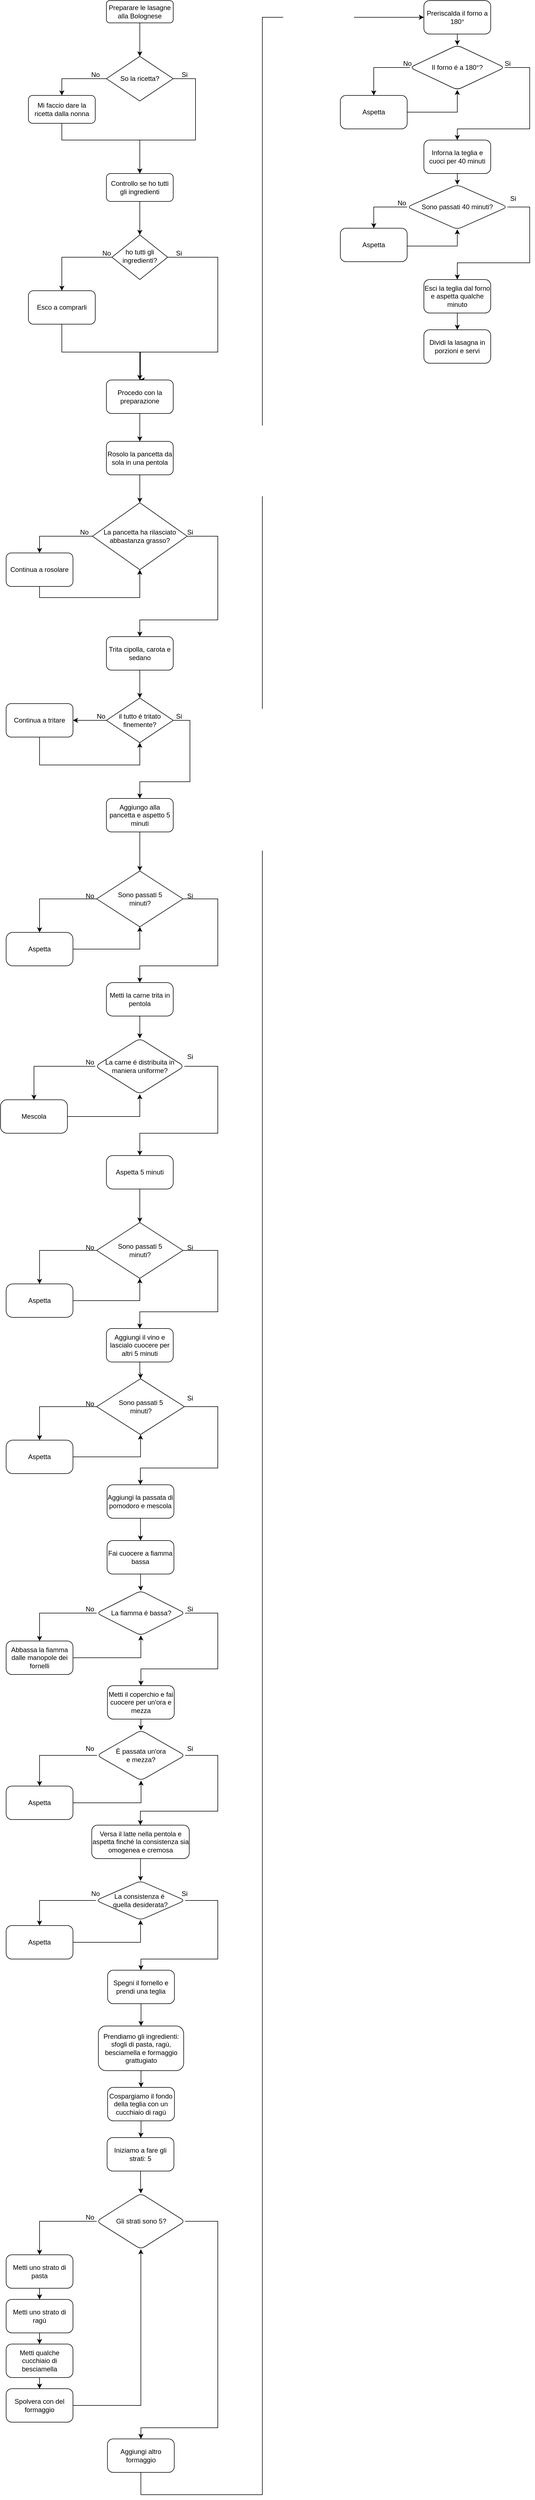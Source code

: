 <mxfile version="23.0.2" type="google">
  <diagram id="C5RBs43oDa-KdzZeNtuy" name="Page-1">
    <mxGraphModel grid="1" page="1" gridSize="10" guides="1" tooltips="1" connect="1" arrows="1" fold="1" pageScale="1" pageWidth="3300" pageHeight="4681" math="0" shadow="0">
      <root>
        <mxCell id="WIyWlLk6GJQsqaUBKTNV-0" />
        <mxCell id="WIyWlLk6GJQsqaUBKTNV-1" parent="WIyWlLk6GJQsqaUBKTNV-0" />
        <mxCell id="YfSJagei8CHhEesr05mw-6" style="edgeStyle=orthogonalEdgeStyle;rounded=0;orthogonalLoop=1;jettySize=auto;html=1;entryX=0.5;entryY=0;entryDx=0;entryDy=0;" edge="1" parent="WIyWlLk6GJQsqaUBKTNV-1" source="WIyWlLk6GJQsqaUBKTNV-3" target="YfSJagei8CHhEesr05mw-4">
          <mxGeometry relative="1" as="geometry" />
        </mxCell>
        <mxCell id="WIyWlLk6GJQsqaUBKTNV-3" value="Preparare le lasagne alla Bolognese" style="rounded=1;whiteSpace=wrap;html=1;fontSize=12;glass=0;strokeWidth=1;shadow=0;" vertex="1" parent="WIyWlLk6GJQsqaUBKTNV-1">
          <mxGeometry x="320" y="50" width="120" height="40" as="geometry" />
        </mxCell>
        <mxCell id="YfSJagei8CHhEesr05mw-16" style="edgeStyle=orthogonalEdgeStyle;rounded=0;orthogonalLoop=1;jettySize=auto;html=1;entryX=0.5;entryY=0;entryDx=0;entryDy=0;" edge="1" parent="WIyWlLk6GJQsqaUBKTNV-1" source="WIyWlLk6GJQsqaUBKTNV-6" target="YfSJagei8CHhEesr05mw-19">
          <mxGeometry relative="1" as="geometry">
            <mxPoint x="520" y="510" as="targetPoint" />
            <Array as="points">
              <mxPoint x="520" y="510" />
              <mxPoint x="520" y="680" />
              <mxPoint x="380" y="680" />
            </Array>
          </mxGeometry>
        </mxCell>
        <mxCell id="YfSJagei8CHhEesr05mw-17" style="edgeStyle=orthogonalEdgeStyle;rounded=0;orthogonalLoop=1;jettySize=auto;html=1;" edge="1" parent="WIyWlLk6GJQsqaUBKTNV-1" source="WIyWlLk6GJQsqaUBKTNV-6" target="YfSJagei8CHhEesr05mw-18">
          <mxGeometry relative="1" as="geometry">
            <mxPoint x="240" y="510" as="targetPoint" />
          </mxGeometry>
        </mxCell>
        <mxCell id="WIyWlLk6GJQsqaUBKTNV-6" value="ho tutti gli ingredienti?" style="rhombus;whiteSpace=wrap;html=1;shadow=0;fontFamily=Helvetica;fontSize=12;align=center;strokeWidth=1;spacing=6;spacingTop=-4;" vertex="1" parent="WIyWlLk6GJQsqaUBKTNV-1">
          <mxGeometry x="330" y="470" width="100" height="80" as="geometry" />
        </mxCell>
        <mxCell id="YfSJagei8CHhEesr05mw-7" style="edgeStyle=orthogonalEdgeStyle;rounded=0;orthogonalLoop=1;jettySize=auto;html=1;entryX=0.5;entryY=0;entryDx=0;entryDy=0;" edge="1" parent="WIyWlLk6GJQsqaUBKTNV-1" source="YfSJagei8CHhEesr05mw-4" target="YfSJagei8CHhEesr05mw-12">
          <mxGeometry relative="1" as="geometry">
            <mxPoint x="560" y="190" as="targetPoint" />
            <Array as="points">
              <mxPoint x="480" y="190" />
              <mxPoint x="480" y="300" />
              <mxPoint x="380" y="300" />
            </Array>
          </mxGeometry>
        </mxCell>
        <mxCell id="YfSJagei8CHhEesr05mw-8" style="edgeStyle=orthogonalEdgeStyle;rounded=0;orthogonalLoop=1;jettySize=auto;html=1;entryX=0.5;entryY=0;entryDx=0;entryDy=0;" edge="1" parent="WIyWlLk6GJQsqaUBKTNV-1" source="YfSJagei8CHhEesr05mw-4" target="YfSJagei8CHhEesr05mw-13">
          <mxGeometry relative="1" as="geometry">
            <mxPoint x="200" y="190" as="targetPoint" />
          </mxGeometry>
        </mxCell>
        <mxCell id="YfSJagei8CHhEesr05mw-4" value="So la ricetta?" style="rhombus;whiteSpace=wrap;html=1;" vertex="1" parent="WIyWlLk6GJQsqaUBKTNV-1">
          <mxGeometry x="320" y="150" width="120" height="80" as="geometry" />
        </mxCell>
        <mxCell id="YfSJagei8CHhEesr05mw-9" value="Si" style="text;html=1;align=center;verticalAlign=middle;resizable=0;points=[];autosize=1;strokeColor=none;fillColor=none;" vertex="1" parent="WIyWlLk6GJQsqaUBKTNV-1">
          <mxGeometry x="445" y="168" width="30" height="30" as="geometry" />
        </mxCell>
        <mxCell id="YfSJagei8CHhEesr05mw-10" value="No" style="text;html=1;align=center;verticalAlign=middle;resizable=0;points=[];autosize=1;strokeColor=none;fillColor=none;" vertex="1" parent="WIyWlLk6GJQsqaUBKTNV-1">
          <mxGeometry x="280" y="168" width="40" height="30" as="geometry" />
        </mxCell>
        <mxCell id="YfSJagei8CHhEesr05mw-15" style="edgeStyle=orthogonalEdgeStyle;rounded=0;orthogonalLoop=1;jettySize=auto;html=1;entryX=0.5;entryY=0;entryDx=0;entryDy=0;" edge="1" parent="WIyWlLk6GJQsqaUBKTNV-1" source="YfSJagei8CHhEesr05mw-12" target="WIyWlLk6GJQsqaUBKTNV-6">
          <mxGeometry relative="1" as="geometry" />
        </mxCell>
        <mxCell id="YfSJagei8CHhEesr05mw-12" value="Controllo se ho tutti gli ingredienti" style="rounded=1;whiteSpace=wrap;html=1;" vertex="1" parent="WIyWlLk6GJQsqaUBKTNV-1">
          <mxGeometry x="320" y="360" width="120" height="50" as="geometry" />
        </mxCell>
        <mxCell id="YfSJagei8CHhEesr05mw-14" style="edgeStyle=orthogonalEdgeStyle;rounded=0;orthogonalLoop=1;jettySize=auto;html=1;entryX=0.5;entryY=0;entryDx=0;entryDy=0;" edge="1" parent="WIyWlLk6GJQsqaUBKTNV-1" source="YfSJagei8CHhEesr05mw-13" target="YfSJagei8CHhEesr05mw-12">
          <mxGeometry relative="1" as="geometry">
            <Array as="points">
              <mxPoint x="240" y="300" />
              <mxPoint x="380" y="300" />
            </Array>
          </mxGeometry>
        </mxCell>
        <mxCell id="YfSJagei8CHhEesr05mw-13" value="Mi faccio dare la ricetta dalla nonna" style="rounded=1;whiteSpace=wrap;html=1;" vertex="1" parent="WIyWlLk6GJQsqaUBKTNV-1">
          <mxGeometry x="180" y="220" width="120" height="50" as="geometry" />
        </mxCell>
        <mxCell id="YfSJagei8CHhEesr05mw-22" style="edgeStyle=orthogonalEdgeStyle;rounded=0;orthogonalLoop=1;jettySize=auto;html=1;entryX=0.5;entryY=0;entryDx=0;entryDy=0;" edge="1" parent="WIyWlLk6GJQsqaUBKTNV-1" source="YfSJagei8CHhEesr05mw-18" target="YfSJagei8CHhEesr05mw-19">
          <mxGeometry relative="1" as="geometry">
            <mxPoint x="380" y="720" as="targetPoint" />
            <Array as="points">
              <mxPoint x="240" y="680" />
              <mxPoint x="381" y="680" />
            </Array>
          </mxGeometry>
        </mxCell>
        <mxCell id="YfSJagei8CHhEesr05mw-18" value="Esco a comprarli" style="rounded=1;whiteSpace=wrap;html=1;" vertex="1" parent="WIyWlLk6GJQsqaUBKTNV-1">
          <mxGeometry x="180" y="570" width="120" height="60" as="geometry" />
        </mxCell>
        <mxCell id="YfSJagei8CHhEesr05mw-23" style="edgeStyle=orthogonalEdgeStyle;rounded=0;orthogonalLoop=1;jettySize=auto;html=1;" edge="1" parent="WIyWlLk6GJQsqaUBKTNV-1" source="YfSJagei8CHhEesr05mw-19">
          <mxGeometry relative="1" as="geometry">
            <mxPoint x="380" y="840" as="targetPoint" />
          </mxGeometry>
        </mxCell>
        <mxCell id="YfSJagei8CHhEesr05mw-19" value="Procedo con la preparazione" style="rounded=1;whiteSpace=wrap;html=1;" vertex="1" parent="WIyWlLk6GJQsqaUBKTNV-1">
          <mxGeometry x="320" y="730" width="120" height="60" as="geometry" />
        </mxCell>
        <mxCell id="YfSJagei8CHhEesr05mw-20" value="Si" style="text;html=1;align=center;verticalAlign=middle;resizable=0;points=[];autosize=1;strokeColor=none;fillColor=none;" vertex="1" parent="WIyWlLk6GJQsqaUBKTNV-1">
          <mxGeometry x="435" y="488" width="30" height="30" as="geometry" />
        </mxCell>
        <mxCell id="YfSJagei8CHhEesr05mw-21" value="No" style="text;html=1;align=center;verticalAlign=middle;resizable=0;points=[];autosize=1;strokeColor=none;fillColor=none;" vertex="1" parent="WIyWlLk6GJQsqaUBKTNV-1">
          <mxGeometry x="300" y="488" width="40" height="30" as="geometry" />
        </mxCell>
        <mxCell id="YfSJagei8CHhEesr05mw-31" style="edgeStyle=orthogonalEdgeStyle;rounded=0;orthogonalLoop=1;jettySize=auto;html=1;entryX=1;entryY=0.5;entryDx=0;entryDy=0;" edge="1" parent="WIyWlLk6GJQsqaUBKTNV-1" source="YfSJagei8CHhEesr05mw-25" target="YfSJagei8CHhEesr05mw-29">
          <mxGeometry relative="1" as="geometry" />
        </mxCell>
        <mxCell id="YfSJagei8CHhEesr05mw-32" style="edgeStyle=orthogonalEdgeStyle;rounded=0;orthogonalLoop=1;jettySize=auto;html=1;entryX=0.5;entryY=0;entryDx=0;entryDy=0;" edge="1" parent="WIyWlLk6GJQsqaUBKTNV-1" source="YfSJagei8CHhEesr05mw-25">
          <mxGeometry relative="1" as="geometry">
            <mxPoint x="380" y="1480" as="targetPoint" />
            <Array as="points">
              <mxPoint x="470" y="1340" />
              <mxPoint x="470" y="1450" />
              <mxPoint x="380" y="1450" />
            </Array>
          </mxGeometry>
        </mxCell>
        <mxCell id="YfSJagei8CHhEesr05mw-25" value="il tutto é tritato finemente?" style="rhombus;whiteSpace=wrap;html=1;" vertex="1" parent="WIyWlLk6GJQsqaUBKTNV-1">
          <mxGeometry x="320" y="1300" width="120" height="80" as="geometry" />
        </mxCell>
        <mxCell id="YfSJagei8CHhEesr05mw-37" style="edgeStyle=orthogonalEdgeStyle;rounded=0;orthogonalLoop=1;jettySize=auto;html=1;entryX=0.5;entryY=0;entryDx=0;entryDy=0;" edge="1" parent="WIyWlLk6GJQsqaUBKTNV-1" source="YfSJagei8CHhEesr05mw-27" target="YfSJagei8CHhEesr05mw-36">
          <mxGeometry relative="1" as="geometry" />
        </mxCell>
        <mxCell id="YfSJagei8CHhEesr05mw-27" value="Rosolo la pancetta da sola in una pentola" style="rounded=1;whiteSpace=wrap;html=1;" vertex="1" parent="WIyWlLk6GJQsqaUBKTNV-1">
          <mxGeometry x="320" y="840" width="120" height="60" as="geometry" />
        </mxCell>
        <mxCell id="YfSJagei8CHhEesr05mw-51" value="" style="edgeStyle=orthogonalEdgeStyle;rounded=0;orthogonalLoop=1;jettySize=auto;html=1;" edge="1" parent="WIyWlLk6GJQsqaUBKTNV-1" source="YfSJagei8CHhEesr05mw-28" target="YfSJagei8CHhEesr05mw-50">
          <mxGeometry relative="1" as="geometry" />
        </mxCell>
        <mxCell id="YfSJagei8CHhEesr05mw-28" value="Aggiungo alla pancetta e aspetto 5 minuti" style="rounded=1;whiteSpace=wrap;html=1;" vertex="1" parent="WIyWlLk6GJQsqaUBKTNV-1">
          <mxGeometry x="320" y="1480" width="120" height="60" as="geometry" />
        </mxCell>
        <mxCell id="YfSJagei8CHhEesr05mw-35" style="edgeStyle=orthogonalEdgeStyle;rounded=0;orthogonalLoop=1;jettySize=auto;html=1;entryX=0.5;entryY=1;entryDx=0;entryDy=0;" edge="1" parent="WIyWlLk6GJQsqaUBKTNV-1" source="YfSJagei8CHhEesr05mw-29" target="YfSJagei8CHhEesr05mw-25">
          <mxGeometry relative="1" as="geometry">
            <mxPoint x="200" y="1460" as="targetPoint" />
            <Array as="points">
              <mxPoint x="200" y="1420" />
              <mxPoint x="380" y="1420" />
            </Array>
          </mxGeometry>
        </mxCell>
        <mxCell id="YfSJagei8CHhEesr05mw-29" value="Continua a tritare" style="rounded=1;whiteSpace=wrap;html=1;" vertex="1" parent="WIyWlLk6GJQsqaUBKTNV-1">
          <mxGeometry x="140" y="1310" width="120" height="60" as="geometry" />
        </mxCell>
        <mxCell id="YfSJagei8CHhEesr05mw-33" value="Si" style="text;html=1;align=center;verticalAlign=middle;resizable=0;points=[];autosize=1;strokeColor=none;fillColor=none;" vertex="1" parent="WIyWlLk6GJQsqaUBKTNV-1">
          <mxGeometry x="435" y="1318" width="30" height="30" as="geometry" />
        </mxCell>
        <mxCell id="YfSJagei8CHhEesr05mw-34" value="No" style="text;html=1;align=center;verticalAlign=middle;resizable=0;points=[];autosize=1;strokeColor=none;fillColor=none;" vertex="1" parent="WIyWlLk6GJQsqaUBKTNV-1">
          <mxGeometry x="290" y="1318" width="40" height="30" as="geometry" />
        </mxCell>
        <mxCell id="YfSJagei8CHhEesr05mw-40" style="edgeStyle=orthogonalEdgeStyle;rounded=0;orthogonalLoop=1;jettySize=auto;html=1;" edge="1" parent="WIyWlLk6GJQsqaUBKTNV-1" source="YfSJagei8CHhEesr05mw-36" target="YfSJagei8CHhEesr05mw-39">
          <mxGeometry relative="1" as="geometry">
            <Array as="points">
              <mxPoint x="200" y="1010" />
            </Array>
          </mxGeometry>
        </mxCell>
        <mxCell id="YfSJagei8CHhEesr05mw-42" style="edgeStyle=orthogonalEdgeStyle;rounded=0;orthogonalLoop=1;jettySize=auto;html=1;entryX=0.5;entryY=0;entryDx=0;entryDy=0;" edge="1" parent="WIyWlLk6GJQsqaUBKTNV-1" source="YfSJagei8CHhEesr05mw-36" target="YfSJagei8CHhEesr05mw-38">
          <mxGeometry relative="1" as="geometry">
            <mxPoint x="430" y="1160" as="targetPoint" />
            <Array as="points">
              <mxPoint x="520" y="1010" />
              <mxPoint x="520" y="1160" />
              <mxPoint x="380" y="1160" />
            </Array>
          </mxGeometry>
        </mxCell>
        <mxCell id="YfSJagei8CHhEesr05mw-36" value="La pancetta ha rilasciato abbastanza grasso?" style="rhombus;whiteSpace=wrap;html=1;" vertex="1" parent="WIyWlLk6GJQsqaUBKTNV-1">
          <mxGeometry x="295" y="950" width="170" height="120" as="geometry" />
        </mxCell>
        <mxCell id="YfSJagei8CHhEesr05mw-45" style="edgeStyle=orthogonalEdgeStyle;rounded=0;orthogonalLoop=1;jettySize=auto;html=1;entryX=0.5;entryY=0;entryDx=0;entryDy=0;" edge="1" parent="WIyWlLk6GJQsqaUBKTNV-1" source="YfSJagei8CHhEesr05mw-38" target="YfSJagei8CHhEesr05mw-25">
          <mxGeometry relative="1" as="geometry" />
        </mxCell>
        <mxCell id="YfSJagei8CHhEesr05mw-38" value="Trita cipolla, carota e sedano" style="rounded=1;whiteSpace=wrap;html=1;" vertex="1" parent="WIyWlLk6GJQsqaUBKTNV-1">
          <mxGeometry x="320" y="1190" width="120" height="60" as="geometry" />
        </mxCell>
        <mxCell id="YfSJagei8CHhEesr05mw-41" style="edgeStyle=orthogonalEdgeStyle;rounded=0;orthogonalLoop=1;jettySize=auto;html=1;entryX=0.5;entryY=1;entryDx=0;entryDy=0;" edge="1" parent="WIyWlLk6GJQsqaUBKTNV-1" source="YfSJagei8CHhEesr05mw-39" target="YfSJagei8CHhEesr05mw-36">
          <mxGeometry relative="1" as="geometry">
            <Array as="points">
              <mxPoint x="200" y="1120" />
              <mxPoint x="380" y="1120" />
            </Array>
          </mxGeometry>
        </mxCell>
        <mxCell id="YfSJagei8CHhEesr05mw-39" value="Continua a rosolare" style="rounded=1;whiteSpace=wrap;html=1;" vertex="1" parent="WIyWlLk6GJQsqaUBKTNV-1">
          <mxGeometry x="140" y="1040" width="120" height="60" as="geometry" />
        </mxCell>
        <mxCell id="YfSJagei8CHhEesr05mw-43" value="Si" style="text;html=1;align=center;verticalAlign=middle;resizable=0;points=[];autosize=1;strokeColor=none;fillColor=none;" vertex="1" parent="WIyWlLk6GJQsqaUBKTNV-1">
          <mxGeometry x="455" y="988" width="30" height="30" as="geometry" />
        </mxCell>
        <mxCell id="YfSJagei8CHhEesr05mw-44" value="No" style="text;html=1;align=center;verticalAlign=middle;resizable=0;points=[];autosize=1;strokeColor=none;fillColor=none;" vertex="1" parent="WIyWlLk6GJQsqaUBKTNV-1">
          <mxGeometry x="260" y="988" width="40" height="30" as="geometry" />
        </mxCell>
        <mxCell id="YfSJagei8CHhEesr05mw-53" value="" style="edgeStyle=orthogonalEdgeStyle;rounded=0;orthogonalLoop=1;jettySize=auto;html=1;" edge="1" parent="WIyWlLk6GJQsqaUBKTNV-1" source="YfSJagei8CHhEesr05mw-50" target="YfSJagei8CHhEesr05mw-52">
          <mxGeometry relative="1" as="geometry" />
        </mxCell>
        <mxCell id="YfSJagei8CHhEesr05mw-57" value="" style="edgeStyle=orthogonalEdgeStyle;rounded=0;orthogonalLoop=1;jettySize=auto;html=1;" edge="1" parent="WIyWlLk6GJQsqaUBKTNV-1" source="YfSJagei8CHhEesr05mw-50" target="YfSJagei8CHhEesr05mw-56">
          <mxGeometry relative="1" as="geometry">
            <Array as="points">
              <mxPoint x="520" y="1660" />
              <mxPoint x="520" y="1780" />
              <mxPoint x="380" y="1780" />
            </Array>
          </mxGeometry>
        </mxCell>
        <mxCell id="YfSJagei8CHhEesr05mw-50" value="Sono passati 5&lt;br&gt;minuti?" style="rhombus;whiteSpace=wrap;html=1;rounded=1;arcSize=0;" vertex="1" parent="WIyWlLk6GJQsqaUBKTNV-1">
          <mxGeometry x="302.5" y="1610" width="155" height="100" as="geometry" />
        </mxCell>
        <mxCell id="YfSJagei8CHhEesr05mw-54" style="edgeStyle=orthogonalEdgeStyle;rounded=0;orthogonalLoop=1;jettySize=auto;html=1;entryX=0.5;entryY=1;entryDx=0;entryDy=0;" edge="1" parent="WIyWlLk6GJQsqaUBKTNV-1" source="YfSJagei8CHhEesr05mw-52" target="YfSJagei8CHhEesr05mw-50">
          <mxGeometry relative="1" as="geometry" />
        </mxCell>
        <mxCell id="YfSJagei8CHhEesr05mw-52" value="Aspetta" style="whiteSpace=wrap;html=1;rounded=1;arcSize=20;" vertex="1" parent="WIyWlLk6GJQsqaUBKTNV-1">
          <mxGeometry x="140" y="1720" width="120" height="60" as="geometry" />
        </mxCell>
        <mxCell id="YfSJagei8CHhEesr05mw-55" value="No" style="text;html=1;align=center;verticalAlign=middle;resizable=0;points=[];autosize=1;strokeColor=none;fillColor=none;" vertex="1" parent="WIyWlLk6GJQsqaUBKTNV-1">
          <mxGeometry x="270" y="1640" width="40" height="30" as="geometry" />
        </mxCell>
        <mxCell id="YfSJagei8CHhEesr05mw-60" value="" style="edgeStyle=orthogonalEdgeStyle;rounded=0;orthogonalLoop=1;jettySize=auto;html=1;" edge="1" parent="WIyWlLk6GJQsqaUBKTNV-1" source="YfSJagei8CHhEesr05mw-56" target="YfSJagei8CHhEesr05mw-59">
          <mxGeometry relative="1" as="geometry" />
        </mxCell>
        <mxCell id="YfSJagei8CHhEesr05mw-56" value="Metti la carne trita in pentola" style="whiteSpace=wrap;html=1;rounded=1;arcSize=19;" vertex="1" parent="WIyWlLk6GJQsqaUBKTNV-1">
          <mxGeometry x="320" y="1810" width="120" height="60" as="geometry" />
        </mxCell>
        <mxCell id="YfSJagei8CHhEesr05mw-58" value="Si" style="text;html=1;align=center;verticalAlign=middle;resizable=0;points=[];autosize=1;strokeColor=none;fillColor=none;" vertex="1" parent="WIyWlLk6GJQsqaUBKTNV-1">
          <mxGeometry x="455" y="1640" width="30" height="30" as="geometry" />
        </mxCell>
        <mxCell id="YfSJagei8CHhEesr05mw-74" value="" style="edgeStyle=orthogonalEdgeStyle;rounded=0;orthogonalLoop=1;jettySize=auto;html=1;" edge="1" parent="WIyWlLk6GJQsqaUBKTNV-1" source="YfSJagei8CHhEesr05mw-59" target="YfSJagei8CHhEesr05mw-73">
          <mxGeometry relative="1" as="geometry" />
        </mxCell>
        <mxCell id="YfSJagei8CHhEesr05mw-78" value="" style="edgeStyle=orthogonalEdgeStyle;rounded=0;orthogonalLoop=1;jettySize=auto;html=1;" edge="1" parent="WIyWlLk6GJQsqaUBKTNV-1" source="YfSJagei8CHhEesr05mw-59" target="YfSJagei8CHhEesr05mw-77">
          <mxGeometry relative="1" as="geometry">
            <Array as="points">
              <mxPoint x="520" y="1960" />
              <mxPoint x="520" y="2080" />
              <mxPoint x="380" y="2080" />
            </Array>
          </mxGeometry>
        </mxCell>
        <mxCell id="YfSJagei8CHhEesr05mw-59" value="La carne é distribuita in maniera uniforme?" style="rhombus;whiteSpace=wrap;html=1;rounded=1;arcSize=19;" vertex="1" parent="WIyWlLk6GJQsqaUBKTNV-1">
          <mxGeometry x="300" y="1910" width="160" height="100" as="geometry" />
        </mxCell>
        <mxCell id="YfSJagei8CHhEesr05mw-75" style="edgeStyle=orthogonalEdgeStyle;rounded=0;orthogonalLoop=1;jettySize=auto;html=1;entryX=0.5;entryY=1;entryDx=0;entryDy=0;" edge="1" parent="WIyWlLk6GJQsqaUBKTNV-1" source="YfSJagei8CHhEesr05mw-73" target="YfSJagei8CHhEesr05mw-59">
          <mxGeometry relative="1" as="geometry" />
        </mxCell>
        <mxCell id="YfSJagei8CHhEesr05mw-73" value="Mescola" style="whiteSpace=wrap;html=1;rounded=1;arcSize=19;" vertex="1" parent="WIyWlLk6GJQsqaUBKTNV-1">
          <mxGeometry x="130" y="2020" width="120" height="60" as="geometry" />
        </mxCell>
        <mxCell id="YfSJagei8CHhEesr05mw-76" value="No" style="text;html=1;align=center;verticalAlign=middle;resizable=0;points=[];autosize=1;strokeColor=none;fillColor=none;" vertex="1" parent="WIyWlLk6GJQsqaUBKTNV-1">
          <mxGeometry x="270" y="1938" width="40" height="30" as="geometry" />
        </mxCell>
        <mxCell id="YfSJagei8CHhEesr05mw-111" style="edgeStyle=orthogonalEdgeStyle;rounded=0;orthogonalLoop=1;jettySize=auto;html=1;entryX=0.5;entryY=0;entryDx=0;entryDy=0;" edge="1" parent="WIyWlLk6GJQsqaUBKTNV-1" source="YfSJagei8CHhEesr05mw-77" target="YfSJagei8CHhEesr05mw-100">
          <mxGeometry relative="1" as="geometry" />
        </mxCell>
        <mxCell id="YfSJagei8CHhEesr05mw-77" value="Aspetta 5 minuti" style="whiteSpace=wrap;html=1;rounded=1;arcSize=19;" vertex="1" parent="WIyWlLk6GJQsqaUBKTNV-1">
          <mxGeometry x="320" y="2120" width="120" height="60" as="geometry" />
        </mxCell>
        <mxCell id="YfSJagei8CHhEesr05mw-79" value="Si" style="text;html=1;align=center;verticalAlign=middle;resizable=0;points=[];autosize=1;strokeColor=none;fillColor=none;" vertex="1" parent="WIyWlLk6GJQsqaUBKTNV-1">
          <mxGeometry x="455" y="1928" width="30" height="30" as="geometry" />
        </mxCell>
        <mxCell id="YfSJagei8CHhEesr05mw-99" value="" style="edgeStyle=orthogonalEdgeStyle;rounded=0;orthogonalLoop=1;jettySize=auto;html=1;" edge="1" parent="WIyWlLk6GJQsqaUBKTNV-1" source="YfSJagei8CHhEesr05mw-100" target="YfSJagei8CHhEesr05mw-102">
          <mxGeometry relative="1" as="geometry" />
        </mxCell>
        <mxCell id="YfSJagei8CHhEesr05mw-113" value="" style="edgeStyle=orthogonalEdgeStyle;rounded=0;orthogonalLoop=1;jettySize=auto;html=1;" edge="1" parent="WIyWlLk6GJQsqaUBKTNV-1" source="YfSJagei8CHhEesr05mw-100" target="YfSJagei8CHhEesr05mw-112">
          <mxGeometry relative="1" as="geometry">
            <Array as="points">
              <mxPoint x="520" y="2290" />
              <mxPoint x="520" y="2400" />
              <mxPoint x="380" y="2400" />
            </Array>
          </mxGeometry>
        </mxCell>
        <mxCell id="YfSJagei8CHhEesr05mw-100" value="Sono passati 5&lt;br&gt;minuti?" style="rhombus;whiteSpace=wrap;html=1;rounded=1;arcSize=0;" vertex="1" parent="WIyWlLk6GJQsqaUBKTNV-1">
          <mxGeometry x="302.5" y="2240" width="155" height="100" as="geometry" />
        </mxCell>
        <mxCell id="YfSJagei8CHhEesr05mw-101" style="edgeStyle=orthogonalEdgeStyle;rounded=0;orthogonalLoop=1;jettySize=auto;html=1;entryX=0.5;entryY=1;entryDx=0;entryDy=0;" edge="1" parent="WIyWlLk6GJQsqaUBKTNV-1" source="YfSJagei8CHhEesr05mw-102" target="YfSJagei8CHhEesr05mw-100">
          <mxGeometry relative="1" as="geometry" />
        </mxCell>
        <mxCell id="YfSJagei8CHhEesr05mw-102" value="Aspetta" style="whiteSpace=wrap;html=1;rounded=1;arcSize=20;" vertex="1" parent="WIyWlLk6GJQsqaUBKTNV-1">
          <mxGeometry x="140" y="2350" width="120" height="60" as="geometry" />
        </mxCell>
        <mxCell id="YfSJagei8CHhEesr05mw-103" value="No" style="text;html=1;align=center;verticalAlign=middle;resizable=0;points=[];autosize=1;strokeColor=none;fillColor=none;" vertex="1" parent="WIyWlLk6GJQsqaUBKTNV-1">
          <mxGeometry x="270" y="2270" width="40" height="30" as="geometry" />
        </mxCell>
        <mxCell id="YfSJagei8CHhEesr05mw-104" value="Si" style="text;html=1;align=center;verticalAlign=middle;resizable=0;points=[];autosize=1;strokeColor=none;fillColor=none;" vertex="1" parent="WIyWlLk6GJQsqaUBKTNV-1">
          <mxGeometry x="455" y="2270" width="30" height="30" as="geometry" />
        </mxCell>
        <mxCell id="YfSJagei8CHhEesr05mw-132" style="edgeStyle=orthogonalEdgeStyle;rounded=0;orthogonalLoop=1;jettySize=auto;html=1;" edge="1" parent="WIyWlLk6GJQsqaUBKTNV-1" source="YfSJagei8CHhEesr05mw-112" target="YfSJagei8CHhEesr05mw-115">
          <mxGeometry relative="1" as="geometry" />
        </mxCell>
        <mxCell id="YfSJagei8CHhEesr05mw-112" value="Aggiungi il vino e lascialo cuocere per altri 5 minuti" style="whiteSpace=wrap;html=1;rounded=1;arcSize=16;" vertex="1" parent="WIyWlLk6GJQsqaUBKTNV-1">
          <mxGeometry x="320" y="2430" width="120" height="60" as="geometry" />
        </mxCell>
        <mxCell id="YfSJagei8CHhEesr05mw-114" value="" style="edgeStyle=orthogonalEdgeStyle;rounded=0;orthogonalLoop=1;jettySize=auto;html=1;" edge="1" parent="WIyWlLk6GJQsqaUBKTNV-1" source="YfSJagei8CHhEesr05mw-115" target="YfSJagei8CHhEesr05mw-117">
          <mxGeometry relative="1" as="geometry" />
        </mxCell>
        <mxCell id="YfSJagei8CHhEesr05mw-135" value="" style="edgeStyle=orthogonalEdgeStyle;rounded=0;orthogonalLoop=1;jettySize=auto;html=1;" edge="1" parent="WIyWlLk6GJQsqaUBKTNV-1" source="YfSJagei8CHhEesr05mw-115" target="YfSJagei8CHhEesr05mw-134">
          <mxGeometry relative="1" as="geometry">
            <Array as="points">
              <mxPoint x="520" y="2570" />
              <mxPoint x="520" y="2680" />
              <mxPoint x="381" y="2680" />
            </Array>
          </mxGeometry>
        </mxCell>
        <mxCell id="YfSJagei8CHhEesr05mw-115" value="Sono passati 5&lt;br&gt;minuti?" style="rhombus;whiteSpace=wrap;html=1;rounded=1;arcSize=0;" vertex="1" parent="WIyWlLk6GJQsqaUBKTNV-1">
          <mxGeometry x="302.5" y="2520" width="157.5" height="100" as="geometry" />
        </mxCell>
        <mxCell id="YfSJagei8CHhEesr05mw-116" style="edgeStyle=orthogonalEdgeStyle;rounded=0;orthogonalLoop=1;jettySize=auto;html=1;entryX=0.5;entryY=1;entryDx=0;entryDy=0;" edge="1" parent="WIyWlLk6GJQsqaUBKTNV-1" source="YfSJagei8CHhEesr05mw-117" target="YfSJagei8CHhEesr05mw-115">
          <mxGeometry relative="1" as="geometry" />
        </mxCell>
        <mxCell id="YfSJagei8CHhEesr05mw-117" value="Aspetta" style="whiteSpace=wrap;html=1;rounded=1;arcSize=20;" vertex="1" parent="WIyWlLk6GJQsqaUBKTNV-1">
          <mxGeometry x="140" y="2630" width="120" height="60" as="geometry" />
        </mxCell>
        <mxCell id="YfSJagei8CHhEesr05mw-118" value="No" style="text;html=1;align=center;verticalAlign=middle;resizable=0;points=[];autosize=1;strokeColor=none;fillColor=none;" vertex="1" parent="WIyWlLk6GJQsqaUBKTNV-1">
          <mxGeometry x="270" y="2550" width="40" height="30" as="geometry" />
        </mxCell>
        <mxCell id="YfSJagei8CHhEesr05mw-119" value="Si" style="text;html=1;align=center;verticalAlign=middle;resizable=0;points=[];autosize=1;strokeColor=none;fillColor=none;" vertex="1" parent="WIyWlLk6GJQsqaUBKTNV-1">
          <mxGeometry x="455" y="2540" width="30" height="30" as="geometry" />
        </mxCell>
        <mxCell id="YfSJagei8CHhEesr05mw-137" value="" style="edgeStyle=orthogonalEdgeStyle;rounded=0;orthogonalLoop=1;jettySize=auto;html=1;" edge="1" parent="WIyWlLk6GJQsqaUBKTNV-1" source="YfSJagei8CHhEesr05mw-134" target="YfSJagei8CHhEesr05mw-136">
          <mxGeometry relative="1" as="geometry" />
        </mxCell>
        <mxCell id="YfSJagei8CHhEesr05mw-134" value="Aggiungi la passata di pomodoro e mescola" style="whiteSpace=wrap;html=1;rounded=1;arcSize=17;" vertex="1" parent="WIyWlLk6GJQsqaUBKTNV-1">
          <mxGeometry x="321.25" y="2710" width="120" height="60" as="geometry" />
        </mxCell>
        <mxCell id="YfSJagei8CHhEesr05mw-139" value="" style="edgeStyle=orthogonalEdgeStyle;rounded=0;orthogonalLoop=1;jettySize=auto;html=1;" edge="1" parent="WIyWlLk6GJQsqaUBKTNV-1" source="YfSJagei8CHhEesr05mw-136" target="YfSJagei8CHhEesr05mw-138">
          <mxGeometry relative="1" as="geometry" />
        </mxCell>
        <mxCell id="YfSJagei8CHhEesr05mw-136" value="Fai cuocere a fiamma bassa" style="whiteSpace=wrap;html=1;rounded=1;arcSize=17;" vertex="1" parent="WIyWlLk6GJQsqaUBKTNV-1">
          <mxGeometry x="321.25" y="2810" width="120" height="60" as="geometry" />
        </mxCell>
        <mxCell id="YfSJagei8CHhEesr05mw-141" value="" style="edgeStyle=orthogonalEdgeStyle;rounded=0;orthogonalLoop=1;jettySize=auto;html=1;" edge="1" parent="WIyWlLk6GJQsqaUBKTNV-1" source="YfSJagei8CHhEesr05mw-138" target="YfSJagei8CHhEesr05mw-140">
          <mxGeometry relative="1" as="geometry" />
        </mxCell>
        <mxCell id="YfSJagei8CHhEesr05mw-145" value="" style="edgeStyle=orthogonalEdgeStyle;rounded=0;orthogonalLoop=1;jettySize=auto;html=1;" edge="1" parent="WIyWlLk6GJQsqaUBKTNV-1" source="YfSJagei8CHhEesr05mw-138" target="YfSJagei8CHhEesr05mw-144">
          <mxGeometry relative="1" as="geometry">
            <Array as="points">
              <mxPoint x="520" y="2940" />
              <mxPoint x="520" y="3040" />
              <mxPoint x="382" y="3040" />
            </Array>
          </mxGeometry>
        </mxCell>
        <mxCell id="YfSJagei8CHhEesr05mw-138" value="La fiamma é bassa?" style="rhombus;whiteSpace=wrap;html=1;rounded=1;arcSize=17;" vertex="1" parent="WIyWlLk6GJQsqaUBKTNV-1">
          <mxGeometry x="302.5" y="2900" width="158.75" height="80" as="geometry" />
        </mxCell>
        <mxCell id="YfSJagei8CHhEesr05mw-143" style="edgeStyle=orthogonalEdgeStyle;rounded=0;orthogonalLoop=1;jettySize=auto;html=1;entryX=0.5;entryY=1;entryDx=0;entryDy=0;" edge="1" parent="WIyWlLk6GJQsqaUBKTNV-1" source="YfSJagei8CHhEesr05mw-140" target="YfSJagei8CHhEesr05mw-138">
          <mxGeometry relative="1" as="geometry" />
        </mxCell>
        <mxCell id="YfSJagei8CHhEesr05mw-140" value="Abbassa la fiamma dalle manopole dei fornelli" style="whiteSpace=wrap;html=1;rounded=1;arcSize=17;" vertex="1" parent="WIyWlLk6GJQsqaUBKTNV-1">
          <mxGeometry x="140.005" y="2990" width="120" height="60" as="geometry" />
        </mxCell>
        <mxCell id="YfSJagei8CHhEesr05mw-142" value="No" style="text;html=1;align=center;verticalAlign=middle;resizable=0;points=[];autosize=1;strokeColor=none;fillColor=none;" vertex="1" parent="WIyWlLk6GJQsqaUBKTNV-1">
          <mxGeometry x="270" y="2918" width="40" height="30" as="geometry" />
        </mxCell>
        <mxCell id="YfSJagei8CHhEesr05mw-148" value="" style="edgeStyle=orthogonalEdgeStyle;rounded=0;orthogonalLoop=1;jettySize=auto;html=1;" edge="1" parent="WIyWlLk6GJQsqaUBKTNV-1" source="YfSJagei8CHhEesr05mw-144" target="YfSJagei8CHhEesr05mw-147">
          <mxGeometry relative="1" as="geometry" />
        </mxCell>
        <mxCell id="YfSJagei8CHhEesr05mw-144" value="Metti il coperchio e fai cuocere per un&#39;ora e mezza" style="whiteSpace=wrap;html=1;rounded=1;arcSize=17;" vertex="1" parent="WIyWlLk6GJQsqaUBKTNV-1">
          <mxGeometry x="321.875" y="3070" width="120" height="60" as="geometry" />
        </mxCell>
        <mxCell id="YfSJagei8CHhEesr05mw-146" value="Si" style="text;html=1;align=center;verticalAlign=middle;resizable=0;points=[];autosize=1;strokeColor=none;fillColor=none;" vertex="1" parent="WIyWlLk6GJQsqaUBKTNV-1">
          <mxGeometry x="455" y="2918" width="30" height="30" as="geometry" />
        </mxCell>
        <mxCell id="YfSJagei8CHhEesr05mw-150" value="" style="edgeStyle=orthogonalEdgeStyle;rounded=0;orthogonalLoop=1;jettySize=auto;html=1;" edge="1" parent="WIyWlLk6GJQsqaUBKTNV-1" source="YfSJagei8CHhEesr05mw-147" target="YfSJagei8CHhEesr05mw-149">
          <mxGeometry relative="1" as="geometry" />
        </mxCell>
        <mxCell id="YfSJagei8CHhEesr05mw-154" value="" style="edgeStyle=orthogonalEdgeStyle;rounded=0;orthogonalLoop=1;jettySize=auto;html=1;" edge="1" parent="WIyWlLk6GJQsqaUBKTNV-1" source="YfSJagei8CHhEesr05mw-147" target="YfSJagei8CHhEesr05mw-153">
          <mxGeometry relative="1" as="geometry">
            <Array as="points">
              <mxPoint x="520" y="3195" />
              <mxPoint x="520" y="3295" />
              <mxPoint x="381" y="3295" />
            </Array>
          </mxGeometry>
        </mxCell>
        <mxCell id="YfSJagei8CHhEesr05mw-147" value="È passata un&#39;ora&lt;br&gt;e mezza?" style="rhombus;whiteSpace=wrap;html=1;rounded=1;arcSize=17;" vertex="1" parent="WIyWlLk6GJQsqaUBKTNV-1">
          <mxGeometry x="303.13" y="3150" width="158.12" height="90" as="geometry" />
        </mxCell>
        <mxCell id="YfSJagei8CHhEesr05mw-152" style="edgeStyle=orthogonalEdgeStyle;rounded=0;orthogonalLoop=1;jettySize=auto;html=1;entryX=0.5;entryY=1;entryDx=0;entryDy=0;" edge="1" parent="WIyWlLk6GJQsqaUBKTNV-1" source="YfSJagei8CHhEesr05mw-149" target="YfSJagei8CHhEesr05mw-147">
          <mxGeometry relative="1" as="geometry" />
        </mxCell>
        <mxCell id="YfSJagei8CHhEesr05mw-149" value="Aspetta" style="whiteSpace=wrap;html=1;rounded=1;arcSize=17;" vertex="1" parent="WIyWlLk6GJQsqaUBKTNV-1">
          <mxGeometry x="140" y="3250" width="120" height="60" as="geometry" />
        </mxCell>
        <mxCell id="YfSJagei8CHhEesr05mw-151" value="No" style="text;html=1;align=center;verticalAlign=middle;resizable=0;points=[];autosize=1;strokeColor=none;fillColor=none;" vertex="1" parent="WIyWlLk6GJQsqaUBKTNV-1">
          <mxGeometry x="270" y="3168" width="40" height="30" as="geometry" />
        </mxCell>
        <mxCell id="YfSJagei8CHhEesr05mw-157" value="" style="edgeStyle=orthogonalEdgeStyle;rounded=0;orthogonalLoop=1;jettySize=auto;html=1;" edge="1" parent="WIyWlLk6GJQsqaUBKTNV-1" source="YfSJagei8CHhEesr05mw-153" target="YfSJagei8CHhEesr05mw-156">
          <mxGeometry relative="1" as="geometry" />
        </mxCell>
        <mxCell id="YfSJagei8CHhEesr05mw-153" value="Versa il latte nella pentola e aspetta finché la consistenza sia omogenea e cremosa" style="whiteSpace=wrap;html=1;rounded=1;arcSize=17;" vertex="1" parent="WIyWlLk6GJQsqaUBKTNV-1">
          <mxGeometry x="293.71" y="3320" width="175.08" height="60" as="geometry" />
        </mxCell>
        <mxCell id="YfSJagei8CHhEesr05mw-155" value="Si" style="text;html=1;align=center;verticalAlign=middle;resizable=0;points=[];autosize=1;strokeColor=none;fillColor=none;" vertex="1" parent="WIyWlLk6GJQsqaUBKTNV-1">
          <mxGeometry x="455" y="3168" width="30" height="30" as="geometry" />
        </mxCell>
        <mxCell id="YfSJagei8CHhEesr05mw-159" value="" style="edgeStyle=orthogonalEdgeStyle;rounded=0;orthogonalLoop=1;jettySize=auto;html=1;" edge="1" parent="WIyWlLk6GJQsqaUBKTNV-1" source="YfSJagei8CHhEesr05mw-156" target="YfSJagei8CHhEesr05mw-158">
          <mxGeometry relative="1" as="geometry" />
        </mxCell>
        <mxCell id="YfSJagei8CHhEesr05mw-162" value="" style="edgeStyle=orthogonalEdgeStyle;rounded=0;orthogonalLoop=1;jettySize=auto;html=1;" edge="1" parent="WIyWlLk6GJQsqaUBKTNV-1" source="YfSJagei8CHhEesr05mw-156" target="YfSJagei8CHhEesr05mw-161">
          <mxGeometry relative="1" as="geometry">
            <Array as="points">
              <mxPoint x="520" y="3455" />
              <mxPoint x="520" y="3560" />
              <mxPoint x="382" y="3560" />
            </Array>
          </mxGeometry>
        </mxCell>
        <mxCell id="YfSJagei8CHhEesr05mw-156" value="La consistenza é&amp;nbsp;&lt;br&gt;quella desiderata?" style="rhombus;whiteSpace=wrap;html=1;rounded=1;arcSize=17;" vertex="1" parent="WIyWlLk6GJQsqaUBKTNV-1">
          <mxGeometry x="301.25" y="3420" width="160" height="70" as="geometry" />
        </mxCell>
        <mxCell id="YfSJagei8CHhEesr05mw-163" style="edgeStyle=orthogonalEdgeStyle;rounded=0;orthogonalLoop=1;jettySize=auto;html=1;entryX=0.5;entryY=1;entryDx=0;entryDy=0;" edge="1" parent="WIyWlLk6GJQsqaUBKTNV-1" source="YfSJagei8CHhEesr05mw-158" target="YfSJagei8CHhEesr05mw-156">
          <mxGeometry relative="1" as="geometry" />
        </mxCell>
        <mxCell id="YfSJagei8CHhEesr05mw-158" value="Aspetta" style="whiteSpace=wrap;html=1;rounded=1;arcSize=17;" vertex="1" parent="WIyWlLk6GJQsqaUBKTNV-1">
          <mxGeometry x="140.01" y="3500" width="120" height="60" as="geometry" />
        </mxCell>
        <mxCell id="YfSJagei8CHhEesr05mw-160" value="No" style="text;html=1;align=center;verticalAlign=middle;resizable=0;points=[];autosize=1;strokeColor=none;fillColor=none;" vertex="1" parent="WIyWlLk6GJQsqaUBKTNV-1">
          <mxGeometry x="280" y="3428" width="40" height="30" as="geometry" />
        </mxCell>
        <mxCell id="YfSJagei8CHhEesr05mw-166" value="" style="edgeStyle=orthogonalEdgeStyle;rounded=0;orthogonalLoop=1;jettySize=auto;html=1;" edge="1" parent="WIyWlLk6GJQsqaUBKTNV-1" source="YfSJagei8CHhEesr05mw-161" target="YfSJagei8CHhEesr05mw-165">
          <mxGeometry relative="1" as="geometry" />
        </mxCell>
        <mxCell id="YfSJagei8CHhEesr05mw-161" value="Spegni il fornello e prendi una teglia" style="whiteSpace=wrap;html=1;rounded=1;arcSize=17;" vertex="1" parent="WIyWlLk6GJQsqaUBKTNV-1">
          <mxGeometry x="322.19" y="3580" width="120" height="60" as="geometry" />
        </mxCell>
        <mxCell id="YfSJagei8CHhEesr05mw-164" value="Si" style="text;html=1;align=center;verticalAlign=middle;resizable=0;points=[];autosize=1;strokeColor=none;fillColor=none;" vertex="1" parent="WIyWlLk6GJQsqaUBKTNV-1">
          <mxGeometry x="445" y="3428" width="30" height="30" as="geometry" />
        </mxCell>
        <mxCell id="YfSJagei8CHhEesr05mw-168" value="" style="edgeStyle=orthogonalEdgeStyle;rounded=0;orthogonalLoop=1;jettySize=auto;html=1;" edge="1" parent="WIyWlLk6GJQsqaUBKTNV-1" source="YfSJagei8CHhEesr05mw-165" target="YfSJagei8CHhEesr05mw-167">
          <mxGeometry relative="1" as="geometry" />
        </mxCell>
        <mxCell id="YfSJagei8CHhEesr05mw-165" value="Prendiamo gli ingredienti: sfogli di pasta, ragù, besciamella e formaggio grattugiato" style="whiteSpace=wrap;html=1;rounded=1;arcSize=17;" vertex="1" parent="WIyWlLk6GJQsqaUBKTNV-1">
          <mxGeometry x="305.63" y="3680" width="153.12" height="80" as="geometry" />
        </mxCell>
        <mxCell id="YfSJagei8CHhEesr05mw-170" value="" style="edgeStyle=orthogonalEdgeStyle;rounded=0;orthogonalLoop=1;jettySize=auto;html=1;" edge="1" parent="WIyWlLk6GJQsqaUBKTNV-1" source="YfSJagei8CHhEesr05mw-167" target="YfSJagei8CHhEesr05mw-169">
          <mxGeometry relative="1" as="geometry" />
        </mxCell>
        <mxCell id="YfSJagei8CHhEesr05mw-167" value="Cospargiamo il fondo della teglia con un cucchiaio di ragù" style="whiteSpace=wrap;html=1;rounded=1;arcSize=17;" vertex="1" parent="WIyWlLk6GJQsqaUBKTNV-1">
          <mxGeometry x="322.19" y="3790" width="120" height="60" as="geometry" />
        </mxCell>
        <mxCell id="YfSJagei8CHhEesr05mw-172" value="" style="edgeStyle=orthogonalEdgeStyle;rounded=0;orthogonalLoop=1;jettySize=auto;html=1;" edge="1" parent="WIyWlLk6GJQsqaUBKTNV-1" source="YfSJagei8CHhEesr05mw-169" target="YfSJagei8CHhEesr05mw-171">
          <mxGeometry relative="1" as="geometry" />
        </mxCell>
        <mxCell id="YfSJagei8CHhEesr05mw-169" value="Iniziamo a fare gli strati: 5" style="whiteSpace=wrap;html=1;rounded=1;arcSize=17;" vertex="1" parent="WIyWlLk6GJQsqaUBKTNV-1">
          <mxGeometry x="321.25" y="3880" width="120" height="60" as="geometry" />
        </mxCell>
        <mxCell id="YfSJagei8CHhEesr05mw-174" value="" style="edgeStyle=orthogonalEdgeStyle;rounded=0;orthogonalLoop=1;jettySize=auto;html=1;" edge="1" parent="WIyWlLk6GJQsqaUBKTNV-1" source="YfSJagei8CHhEesr05mw-171" target="YfSJagei8CHhEesr05mw-173">
          <mxGeometry relative="1" as="geometry" />
        </mxCell>
        <mxCell id="YfSJagei8CHhEesr05mw-184" value="" style="edgeStyle=orthogonalEdgeStyle;rounded=0;orthogonalLoop=1;jettySize=auto;html=1;" edge="1" parent="WIyWlLk6GJQsqaUBKTNV-1" source="YfSJagei8CHhEesr05mw-171" target="YfSJagei8CHhEesr05mw-183">
          <mxGeometry relative="1" as="geometry">
            <Array as="points">
              <mxPoint x="520" y="4030" />
              <mxPoint x="520" y="4400" />
              <mxPoint x="382" y="4400" />
            </Array>
          </mxGeometry>
        </mxCell>
        <mxCell id="YfSJagei8CHhEesr05mw-171" value="Gli strati sono 5?" style="rhombus;whiteSpace=wrap;html=1;rounded=1;arcSize=17;" vertex="1" parent="WIyWlLk6GJQsqaUBKTNV-1">
          <mxGeometry x="302.5" y="3980" width="158.75" height="100" as="geometry" />
        </mxCell>
        <mxCell id="YfSJagei8CHhEesr05mw-176" value="" style="edgeStyle=orthogonalEdgeStyle;rounded=0;orthogonalLoop=1;jettySize=auto;html=1;" edge="1" parent="WIyWlLk6GJQsqaUBKTNV-1" source="YfSJagei8CHhEesr05mw-173" target="YfSJagei8CHhEesr05mw-175">
          <mxGeometry relative="1" as="geometry" />
        </mxCell>
        <mxCell id="YfSJagei8CHhEesr05mw-173" value="Metti uno strato di pasta" style="whiteSpace=wrap;html=1;rounded=1;arcSize=17;" vertex="1" parent="WIyWlLk6GJQsqaUBKTNV-1">
          <mxGeometry x="140.015" y="4090" width="120" height="60" as="geometry" />
        </mxCell>
        <mxCell id="YfSJagei8CHhEesr05mw-178" value="" style="edgeStyle=orthogonalEdgeStyle;rounded=0;orthogonalLoop=1;jettySize=auto;html=1;" edge="1" parent="WIyWlLk6GJQsqaUBKTNV-1" source="YfSJagei8CHhEesr05mw-175" target="YfSJagei8CHhEesr05mw-177">
          <mxGeometry relative="1" as="geometry" />
        </mxCell>
        <mxCell id="YfSJagei8CHhEesr05mw-175" value="Metti uno strato di ragù" style="whiteSpace=wrap;html=1;rounded=1;arcSize=17;" vertex="1" parent="WIyWlLk6GJQsqaUBKTNV-1">
          <mxGeometry x="140.005" y="4170" width="120" height="60" as="geometry" />
        </mxCell>
        <mxCell id="YfSJagei8CHhEesr05mw-180" value="" style="edgeStyle=orthogonalEdgeStyle;rounded=0;orthogonalLoop=1;jettySize=auto;html=1;" edge="1" parent="WIyWlLk6GJQsqaUBKTNV-1" source="YfSJagei8CHhEesr05mw-177" target="YfSJagei8CHhEesr05mw-179">
          <mxGeometry relative="1" as="geometry" />
        </mxCell>
        <mxCell id="YfSJagei8CHhEesr05mw-177" value="Metti qualche cucchiaio di besciamella" style="whiteSpace=wrap;html=1;rounded=1;arcSize=17;" vertex="1" parent="WIyWlLk6GJQsqaUBKTNV-1">
          <mxGeometry x="140.005" y="4250" width="120" height="60" as="geometry" />
        </mxCell>
        <mxCell id="YfSJagei8CHhEesr05mw-185" style="edgeStyle=orthogonalEdgeStyle;rounded=0;orthogonalLoop=1;jettySize=auto;html=1;entryX=0.5;entryY=1;entryDx=0;entryDy=0;" edge="1" parent="WIyWlLk6GJQsqaUBKTNV-1" source="YfSJagei8CHhEesr05mw-179" target="YfSJagei8CHhEesr05mw-171">
          <mxGeometry relative="1" as="geometry" />
        </mxCell>
        <mxCell id="YfSJagei8CHhEesr05mw-179" value="Spolvera con del formaggio" style="whiteSpace=wrap;html=1;rounded=1;arcSize=17;" vertex="1" parent="WIyWlLk6GJQsqaUBKTNV-1">
          <mxGeometry x="139.995" y="4330" width="120" height="60" as="geometry" />
        </mxCell>
        <mxCell id="YfSJagei8CHhEesr05mw-182" value="No" style="text;html=1;align=center;verticalAlign=middle;resizable=0;points=[];autosize=1;strokeColor=none;fillColor=none;" vertex="1" parent="WIyWlLk6GJQsqaUBKTNV-1">
          <mxGeometry x="270" y="4008" width="40" height="30" as="geometry" />
        </mxCell>
        <mxCell id="YfSJagei8CHhEesr05mw-189" value="" style="edgeStyle=orthogonalEdgeStyle;rounded=0;orthogonalLoop=1;jettySize=auto;html=1;" edge="1" parent="WIyWlLk6GJQsqaUBKTNV-1" source="YfSJagei8CHhEesr05mw-183">
          <mxGeometry relative="1" as="geometry">
            <mxPoint x="890" y="80" as="targetPoint" />
            <Array as="points">
              <mxPoint x="382" y="4520" />
              <mxPoint x="600" y="4520" />
              <mxPoint x="600" y="80" />
            </Array>
          </mxGeometry>
        </mxCell>
        <mxCell id="YfSJagei8CHhEesr05mw-183" value="Aggiungi altro formaggio" style="whiteSpace=wrap;html=1;rounded=1;arcSize=17;" vertex="1" parent="WIyWlLk6GJQsqaUBKTNV-1">
          <mxGeometry x="321.875" y="4420" width="120" height="60" as="geometry" />
        </mxCell>
        <mxCell id="YfSJagei8CHhEesr05mw-191" value="" style="edgeStyle=orthogonalEdgeStyle;rounded=0;orthogonalLoop=1;jettySize=auto;html=1;" edge="1" parent="WIyWlLk6GJQsqaUBKTNV-1" source="YfSJagei8CHhEesr05mw-188" target="YfSJagei8CHhEesr05mw-190">
          <mxGeometry relative="1" as="geometry" />
        </mxCell>
        <mxCell id="YfSJagei8CHhEesr05mw-188" value="Preriscalda il forno a 180°" style="whiteSpace=wrap;html=1;rounded=1;arcSize=17;" vertex="1" parent="WIyWlLk6GJQsqaUBKTNV-1">
          <mxGeometry x="890.005" y="50" width="120" height="60" as="geometry" />
        </mxCell>
        <mxCell id="YfSJagei8CHhEesr05mw-193" value="" style="edgeStyle=orthogonalEdgeStyle;rounded=0;orthogonalLoop=1;jettySize=auto;html=1;" edge="1" parent="WIyWlLk6GJQsqaUBKTNV-1" source="YfSJagei8CHhEesr05mw-190" target="YfSJagei8CHhEesr05mw-192">
          <mxGeometry relative="1" as="geometry" />
        </mxCell>
        <mxCell id="YfSJagei8CHhEesr05mw-196" value="" style="edgeStyle=orthogonalEdgeStyle;rounded=0;orthogonalLoop=1;jettySize=auto;html=1;" edge="1" parent="WIyWlLk6GJQsqaUBKTNV-1" source="YfSJagei8CHhEesr05mw-190" target="YfSJagei8CHhEesr05mw-195">
          <mxGeometry relative="1" as="geometry">
            <Array as="points">
              <mxPoint x="1080" y="170" />
              <mxPoint x="1080" y="280" />
              <mxPoint x="950" y="280" />
            </Array>
          </mxGeometry>
        </mxCell>
        <mxCell id="YfSJagei8CHhEesr05mw-190" value="Il forno é a 180°?" style="rhombus;whiteSpace=wrap;html=1;rounded=1;arcSize=17;" vertex="1" parent="WIyWlLk6GJQsqaUBKTNV-1">
          <mxGeometry x="865" y="130" width="170" height="80" as="geometry" />
        </mxCell>
        <mxCell id="YfSJagei8CHhEesr05mw-198" style="edgeStyle=orthogonalEdgeStyle;rounded=0;orthogonalLoop=1;jettySize=auto;html=1;entryX=0.5;entryY=1;entryDx=0;entryDy=0;" edge="1" parent="WIyWlLk6GJQsqaUBKTNV-1" source="YfSJagei8CHhEesr05mw-192" target="YfSJagei8CHhEesr05mw-190">
          <mxGeometry relative="1" as="geometry" />
        </mxCell>
        <mxCell id="YfSJagei8CHhEesr05mw-192" value="Aspetta" style="whiteSpace=wrap;html=1;rounded=1;arcSize=17;" vertex="1" parent="WIyWlLk6GJQsqaUBKTNV-1">
          <mxGeometry x="740" y="220" width="120" height="60" as="geometry" />
        </mxCell>
        <mxCell id="YfSJagei8CHhEesr05mw-194" value="No" style="text;html=1;align=center;verticalAlign=middle;resizable=0;points=[];autosize=1;strokeColor=none;fillColor=none;" vertex="1" parent="WIyWlLk6GJQsqaUBKTNV-1">
          <mxGeometry x="840" y="148" width="40" height="30" as="geometry" />
        </mxCell>
        <mxCell id="YfSJagei8CHhEesr05mw-201" value="" style="edgeStyle=orthogonalEdgeStyle;rounded=0;orthogonalLoop=1;jettySize=auto;html=1;" edge="1" parent="WIyWlLk6GJQsqaUBKTNV-1" source="YfSJagei8CHhEesr05mw-195" target="YfSJagei8CHhEesr05mw-200">
          <mxGeometry relative="1" as="geometry" />
        </mxCell>
        <mxCell id="YfSJagei8CHhEesr05mw-195" value="Inforna la teglia e cuoci per 40 minuti" style="whiteSpace=wrap;html=1;rounded=1;arcSize=17;" vertex="1" parent="WIyWlLk6GJQsqaUBKTNV-1">
          <mxGeometry x="890.01" y="300" width="120" height="60" as="geometry" />
        </mxCell>
        <mxCell id="YfSJagei8CHhEesr05mw-199" value="Si" style="text;html=1;align=center;verticalAlign=middle;resizable=0;points=[];autosize=1;strokeColor=none;fillColor=none;" vertex="1" parent="WIyWlLk6GJQsqaUBKTNV-1">
          <mxGeometry x="1025" y="148" width="30" height="30" as="geometry" />
        </mxCell>
        <mxCell id="YfSJagei8CHhEesr05mw-203" value="" style="edgeStyle=orthogonalEdgeStyle;rounded=0;orthogonalLoop=1;jettySize=auto;html=1;exitX=0;exitY=0.5;exitDx=0;exitDy=0;" edge="1" parent="WIyWlLk6GJQsqaUBKTNV-1" source="YfSJagei8CHhEesr05mw-200" target="YfSJagei8CHhEesr05mw-202">
          <mxGeometry relative="1" as="geometry" />
        </mxCell>
        <mxCell id="YfSJagei8CHhEesr05mw-206" value="" style="edgeStyle=orthogonalEdgeStyle;rounded=0;orthogonalLoop=1;jettySize=auto;html=1;" edge="1" parent="WIyWlLk6GJQsqaUBKTNV-1" source="YfSJagei8CHhEesr05mw-200" target="YfSJagei8CHhEesr05mw-205">
          <mxGeometry relative="1" as="geometry">
            <Array as="points">
              <mxPoint x="1080" y="420" />
              <mxPoint x="1080" y="520" />
              <mxPoint x="950" y="520" />
            </Array>
          </mxGeometry>
        </mxCell>
        <mxCell id="YfSJagei8CHhEesr05mw-200" value="Sono passati 40 minuti?" style="rhombus;whiteSpace=wrap;html=1;rounded=1;arcSize=17;" vertex="1" parent="WIyWlLk6GJQsqaUBKTNV-1">
          <mxGeometry x="860" y="380" width="180" height="80" as="geometry" />
        </mxCell>
        <mxCell id="YfSJagei8CHhEesr05mw-207" style="edgeStyle=orthogonalEdgeStyle;rounded=0;orthogonalLoop=1;jettySize=auto;html=1;entryX=0.5;entryY=1;entryDx=0;entryDy=0;" edge="1" parent="WIyWlLk6GJQsqaUBKTNV-1" source="YfSJagei8CHhEesr05mw-202" target="YfSJagei8CHhEesr05mw-200">
          <mxGeometry relative="1" as="geometry">
            <Array as="points">
              <mxPoint x="950" y="490" />
            </Array>
          </mxGeometry>
        </mxCell>
        <mxCell id="YfSJagei8CHhEesr05mw-202" value="Aspetta" style="whiteSpace=wrap;html=1;rounded=1;arcSize=17;" vertex="1" parent="WIyWlLk6GJQsqaUBKTNV-1">
          <mxGeometry x="740" y="458" width="120" height="60" as="geometry" />
        </mxCell>
        <mxCell id="YfSJagei8CHhEesr05mw-204" value="No" style="text;html=1;align=center;verticalAlign=middle;resizable=0;points=[];autosize=1;strokeColor=none;fillColor=none;" vertex="1" parent="WIyWlLk6GJQsqaUBKTNV-1">
          <mxGeometry x="830" y="398" width="40" height="30" as="geometry" />
        </mxCell>
        <mxCell id="YfSJagei8CHhEesr05mw-211" value="" style="edgeStyle=orthogonalEdgeStyle;rounded=0;orthogonalLoop=1;jettySize=auto;html=1;" edge="1" parent="WIyWlLk6GJQsqaUBKTNV-1" source="YfSJagei8CHhEesr05mw-205" target="YfSJagei8CHhEesr05mw-210">
          <mxGeometry relative="1" as="geometry" />
        </mxCell>
        <mxCell id="YfSJagei8CHhEesr05mw-205" value="Esci la teglia dal forno e aspetta qualche minuto" style="whiteSpace=wrap;html=1;rounded=1;arcSize=17;" vertex="1" parent="WIyWlLk6GJQsqaUBKTNV-1">
          <mxGeometry x="890.01" y="550" width="120" height="60" as="geometry" />
        </mxCell>
        <mxCell id="YfSJagei8CHhEesr05mw-208" value="Si" style="text;html=1;align=center;verticalAlign=middle;resizable=0;points=[];autosize=1;strokeColor=none;fillColor=none;" vertex="1" parent="WIyWlLk6GJQsqaUBKTNV-1">
          <mxGeometry x="1035" y="390" width="30" height="30" as="geometry" />
        </mxCell>
        <mxCell id="YfSJagei8CHhEesr05mw-210" value="Dividi la lasagna in porzioni e servi" style="whiteSpace=wrap;html=1;rounded=1;arcSize=17;" vertex="1" parent="WIyWlLk6GJQsqaUBKTNV-1">
          <mxGeometry x="890.01" y="640" width="120" height="60" as="geometry" />
        </mxCell>
      </root>
    </mxGraphModel>
  </diagram>
</mxfile>
